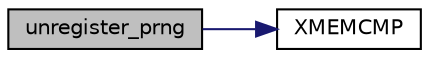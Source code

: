 digraph "unregister_prng"
{
 // LATEX_PDF_SIZE
  edge [fontname="Helvetica",fontsize="10",labelfontname="Helvetica",labelfontsize="10"];
  node [fontname="Helvetica",fontsize="10",shape=record];
  rankdir="LR";
  Node55 [label="unregister_prng",height=0.2,width=0.4,color="black", fillcolor="grey75", style="filled", fontcolor="black",tooltip="Unregister a PRNG from the descriptor table."];
  Node55 -> Node56 [color="midnightblue",fontsize="10",style="solid",fontname="Helvetica"];
  Node56 [label="XMEMCMP",height=0.2,width=0.4,color="black", fillcolor="white", style="filled",URL="$tomcrypt__cfg_8h.html#a372b974ec0ac07abcd55297554fe540f",tooltip=" "];
}
